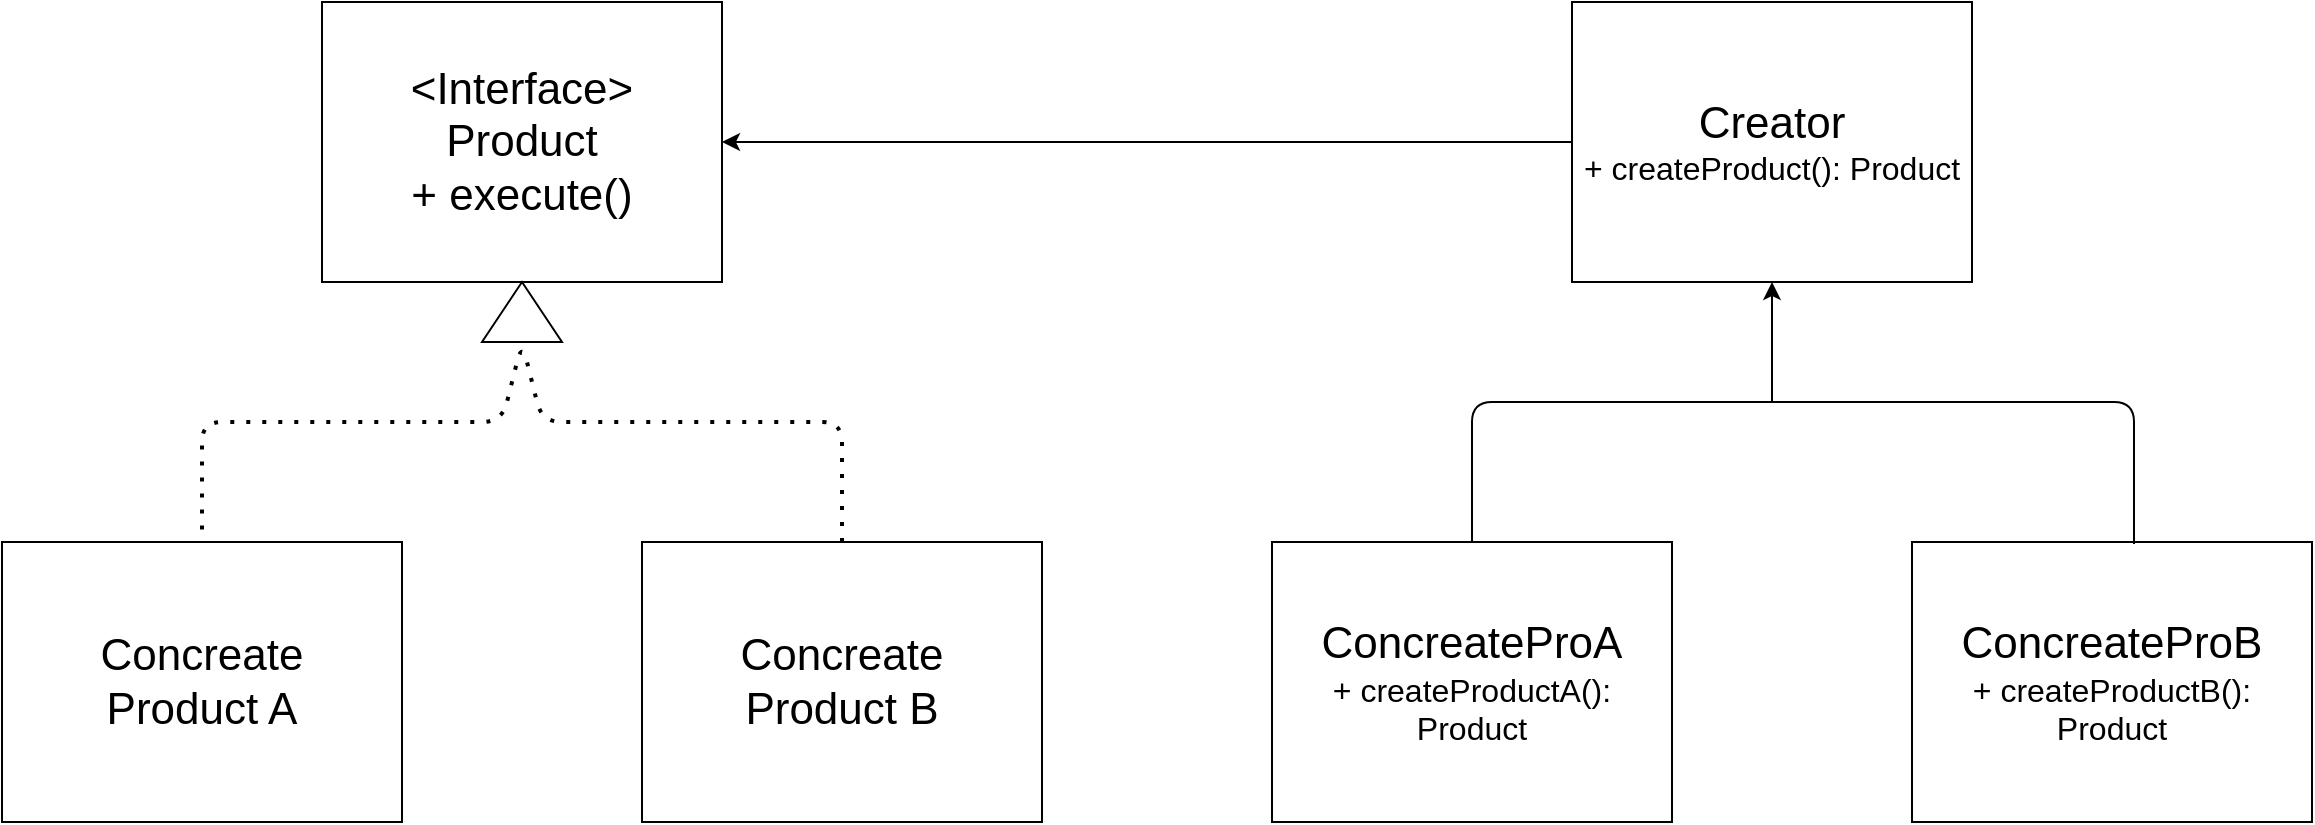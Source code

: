 <mxfile version="13.6.5">
    <diagram id="b0lC7z3Gv8RzwQGsFW0p" name="Page-1">
        <mxGraphModel dx="2662" dy="1152" grid="1" gridSize="10" guides="1" tooltips="1" connect="1" arrows="1" fold="1" page="1" pageScale="1" pageWidth="850" pageHeight="1100" math="0" shadow="0">
            <root>
                <mxCell id="0"/>
                <mxCell id="1" parent="0"/>
                <mxCell id="2" value="&lt;font style=&quot;font-size: 22px&quot;&gt;&amp;lt;Interface&amp;gt;&lt;br&gt;Product&lt;br&gt;+ execute()&lt;/font&gt;" style="rounded=0;whiteSpace=wrap;html=1;" vertex="1" parent="1">
                    <mxGeometry x="-265" y="320" width="200" height="140" as="geometry"/>
                </mxCell>
                <mxCell id="3" value="" style="triangle;whiteSpace=wrap;html=1;rotation=-90;" vertex="1" parent="1">
                    <mxGeometry x="-180" y="455" width="30" height="40" as="geometry"/>
                </mxCell>
                <mxCell id="4" value="&lt;font style=&quot;font-size: 22px&quot;&gt;Concreate&lt;br&gt;Product A&lt;br&gt;&lt;/font&gt;" style="rounded=0;whiteSpace=wrap;html=1;" vertex="1" parent="1">
                    <mxGeometry x="-425" y="590" width="200" height="140" as="geometry"/>
                </mxCell>
                <mxCell id="5" value="&lt;span style=&quot;font-size: 22px&quot;&gt;Concreate&lt;/span&gt;&lt;br style=&quot;font-size: 22px&quot;&gt;&lt;span style=&quot;font-size: 22px&quot;&gt;Product B&lt;/span&gt;" style="rounded=0;whiteSpace=wrap;html=1;" vertex="1" parent="1">
                    <mxGeometry x="-105" y="590" width="200" height="140" as="geometry"/>
                </mxCell>
                <mxCell id="6" value="" style="endArrow=none;dashed=1;html=1;dashPattern=1 3;strokeWidth=2;entryX=0.5;entryY=0;entryDx=0;entryDy=0;exitX=0.5;exitY=0;exitDx=0;exitDy=0;" edge="1" parent="1" source="5" target="4">
                    <mxGeometry width="50" height="50" relative="1" as="geometry">
                        <mxPoint x="55" y="580" as="sourcePoint"/>
                        <mxPoint x="105" y="530" as="targetPoint"/>
                        <Array as="points">
                            <mxPoint x="-5" y="530"/>
                            <mxPoint x="-155" y="530"/>
                            <mxPoint x="-165" y="490"/>
                            <mxPoint x="-175" y="530"/>
                            <mxPoint x="-325" y="530"/>
                        </Array>
                    </mxGeometry>
                </mxCell>
                <mxCell id="8" value="&lt;span style=&quot;font-size: 22px&quot;&gt;Creator&lt;br&gt;&lt;/span&gt;&lt;font style=&quot;font-size: 16px&quot;&gt;+ createProduct(): Product&lt;/font&gt;" style="rounded=0;whiteSpace=wrap;html=1;" vertex="1" parent="1">
                    <mxGeometry x="360" y="320" width="200" height="140" as="geometry"/>
                </mxCell>
                <mxCell id="9" value="" style="endArrow=classic;html=1;entryX=1;entryY=0.5;entryDx=0;entryDy=0;exitX=0;exitY=0.5;exitDx=0;exitDy=0;" edge="1" parent="1" source="8" target="2">
                    <mxGeometry width="50" height="50" relative="1" as="geometry">
                        <mxPoint x="400" y="610" as="sourcePoint"/>
                        <mxPoint x="450" y="560" as="targetPoint"/>
                    </mxGeometry>
                </mxCell>
                <mxCell id="10" value="&lt;span style=&quot;font-size: 22px&quot;&gt;ConcreateProA&lt;br&gt;&lt;/span&gt;&lt;font style=&quot;font-size: 16px&quot;&gt;+ createProductA(): Product&lt;/font&gt;" style="rounded=0;whiteSpace=wrap;html=1;" vertex="1" parent="1">
                    <mxGeometry x="210" y="590" width="200" height="140" as="geometry"/>
                </mxCell>
                <mxCell id="11" value="&lt;span style=&quot;font-size: 22px&quot;&gt;ConcreateProB&lt;br&gt;&lt;/span&gt;&lt;font style=&quot;font-size: 16px&quot;&gt;+ createProductB(): Product&lt;/font&gt;" style="rounded=0;whiteSpace=wrap;html=1;" vertex="1" parent="1">
                    <mxGeometry x="530" y="590" width="200" height="140" as="geometry"/>
                </mxCell>
                <mxCell id="12" value="" style="endArrow=classic;html=1;entryX=0.5;entryY=1;entryDx=0;entryDy=0;" edge="1" parent="1" target="8">
                    <mxGeometry width="50" height="50" relative="1" as="geometry">
                        <mxPoint x="460" y="520" as="sourcePoint"/>
                        <mxPoint x="450" y="560" as="targetPoint"/>
                    </mxGeometry>
                </mxCell>
                <mxCell id="13" value="" style="endArrow=none;html=1;exitX=0.5;exitY=0;exitDx=0;exitDy=0;" edge="1" parent="1" source="10">
                    <mxGeometry width="50" height="50" relative="1" as="geometry">
                        <mxPoint x="400" y="610" as="sourcePoint"/>
                        <mxPoint x="460" y="520" as="targetPoint"/>
                        <Array as="points">
                            <mxPoint x="310" y="520"/>
                        </Array>
                    </mxGeometry>
                </mxCell>
                <mxCell id="14" value="" style="endArrow=none;html=1;entryX=0.555;entryY=0.007;entryDx=0;entryDy=0;entryPerimeter=0;" edge="1" parent="1" target="11">
                    <mxGeometry width="50" height="50" relative="1" as="geometry">
                        <mxPoint x="460" y="520" as="sourcePoint"/>
                        <mxPoint x="620" y="520" as="targetPoint"/>
                        <Array as="points">
                            <mxPoint x="641" y="520"/>
                        </Array>
                    </mxGeometry>
                </mxCell>
            </root>
        </mxGraphModel>
    </diagram>
</mxfile>